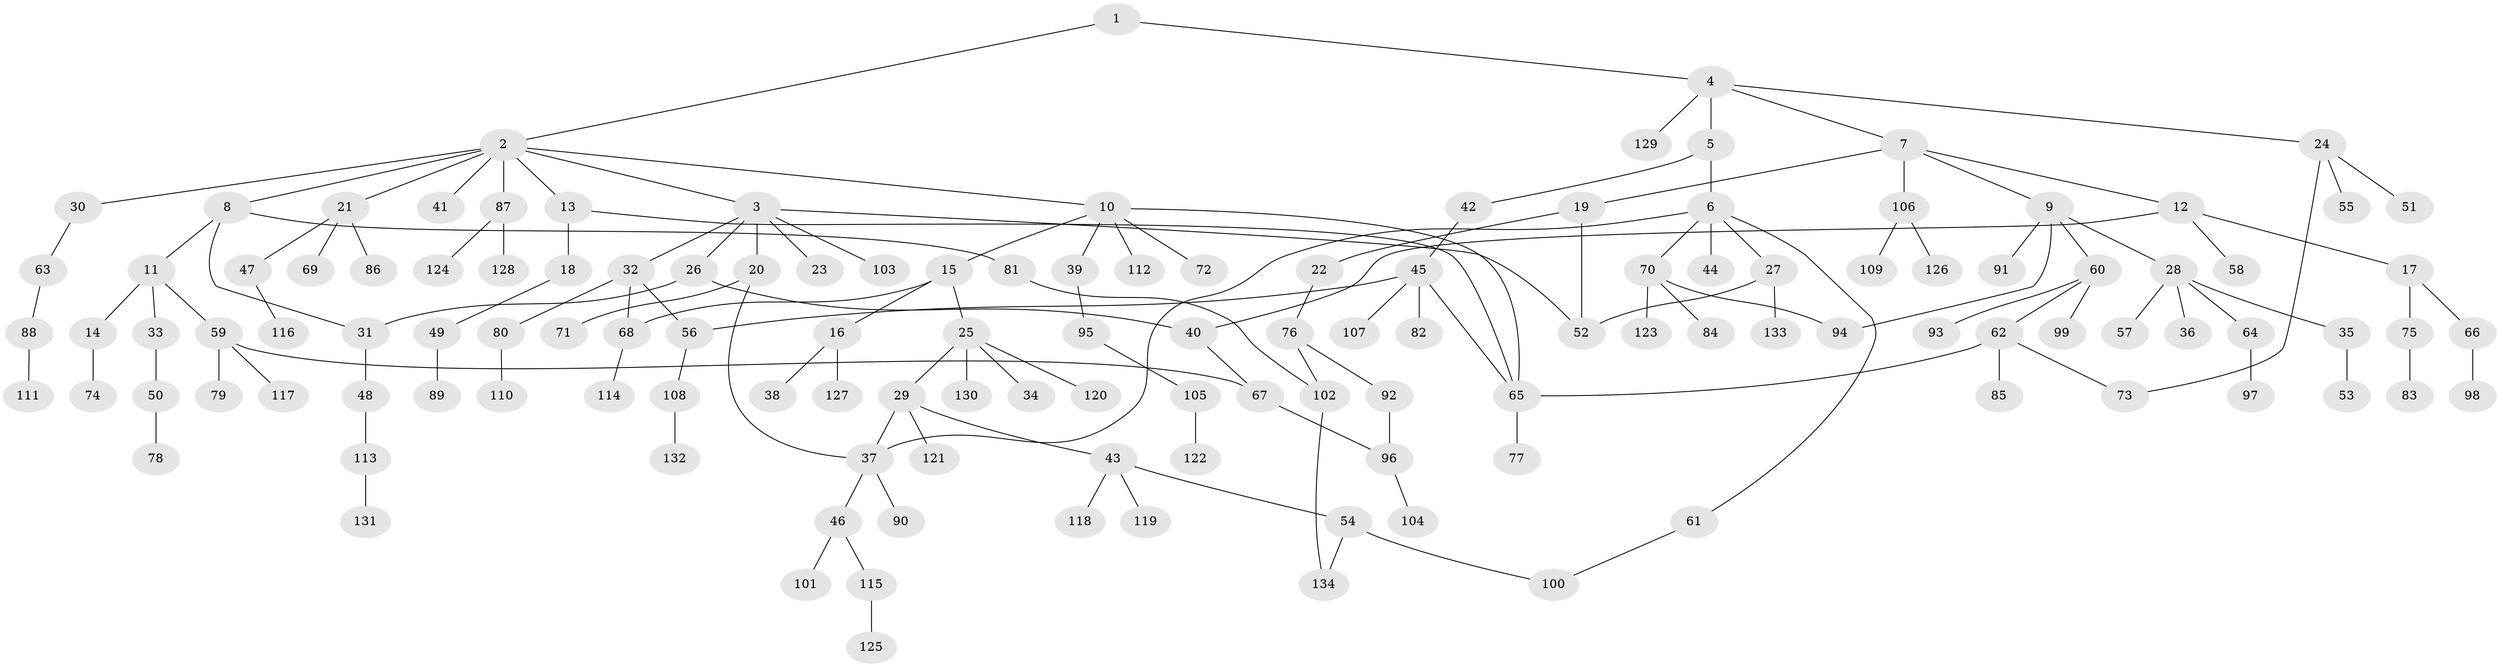 // Generated by graph-tools (version 1.1) at 2025/41/03/09/25 04:41:18]
// undirected, 134 vertices, 151 edges
graph export_dot {
graph [start="1"]
  node [color=gray90,style=filled];
  1;
  2;
  3;
  4;
  5;
  6;
  7;
  8;
  9;
  10;
  11;
  12;
  13;
  14;
  15;
  16;
  17;
  18;
  19;
  20;
  21;
  22;
  23;
  24;
  25;
  26;
  27;
  28;
  29;
  30;
  31;
  32;
  33;
  34;
  35;
  36;
  37;
  38;
  39;
  40;
  41;
  42;
  43;
  44;
  45;
  46;
  47;
  48;
  49;
  50;
  51;
  52;
  53;
  54;
  55;
  56;
  57;
  58;
  59;
  60;
  61;
  62;
  63;
  64;
  65;
  66;
  67;
  68;
  69;
  70;
  71;
  72;
  73;
  74;
  75;
  76;
  77;
  78;
  79;
  80;
  81;
  82;
  83;
  84;
  85;
  86;
  87;
  88;
  89;
  90;
  91;
  92;
  93;
  94;
  95;
  96;
  97;
  98;
  99;
  100;
  101;
  102;
  103;
  104;
  105;
  106;
  107;
  108;
  109;
  110;
  111;
  112;
  113;
  114;
  115;
  116;
  117;
  118;
  119;
  120;
  121;
  122;
  123;
  124;
  125;
  126;
  127;
  128;
  129;
  130;
  131;
  132;
  133;
  134;
  1 -- 2;
  1 -- 4;
  2 -- 3;
  2 -- 8;
  2 -- 10;
  2 -- 13;
  2 -- 21;
  2 -- 30;
  2 -- 41;
  2 -- 87;
  3 -- 20;
  3 -- 23;
  3 -- 26;
  3 -- 32;
  3 -- 103;
  3 -- 52;
  4 -- 5;
  4 -- 7;
  4 -- 24;
  4 -- 129;
  5 -- 6;
  5 -- 42;
  6 -- 27;
  6 -- 37;
  6 -- 44;
  6 -- 61;
  6 -- 70;
  7 -- 9;
  7 -- 12;
  7 -- 19;
  7 -- 106;
  8 -- 11;
  8 -- 31;
  8 -- 81;
  9 -- 28;
  9 -- 60;
  9 -- 91;
  9 -- 94;
  10 -- 15;
  10 -- 39;
  10 -- 72;
  10 -- 112;
  10 -- 65;
  11 -- 14;
  11 -- 33;
  11 -- 59;
  12 -- 17;
  12 -- 58;
  12 -- 40;
  13 -- 18;
  13 -- 65;
  14 -- 74;
  15 -- 16;
  15 -- 25;
  15 -- 68;
  16 -- 38;
  16 -- 127;
  17 -- 66;
  17 -- 75;
  18 -- 49;
  19 -- 22;
  19 -- 52;
  20 -- 71;
  20 -- 37;
  21 -- 47;
  21 -- 69;
  21 -- 86;
  22 -- 76;
  24 -- 51;
  24 -- 55;
  24 -- 73;
  25 -- 29;
  25 -- 34;
  25 -- 120;
  25 -- 130;
  26 -- 40;
  26 -- 31;
  27 -- 133;
  27 -- 52;
  28 -- 35;
  28 -- 36;
  28 -- 57;
  28 -- 64;
  29 -- 43;
  29 -- 121;
  29 -- 37;
  30 -- 63;
  31 -- 48;
  32 -- 68;
  32 -- 80;
  32 -- 56;
  33 -- 50;
  35 -- 53;
  37 -- 46;
  37 -- 90;
  39 -- 95;
  40 -- 67;
  42 -- 45;
  43 -- 54;
  43 -- 118;
  43 -- 119;
  45 -- 56;
  45 -- 82;
  45 -- 107;
  45 -- 65;
  46 -- 101;
  46 -- 115;
  47 -- 116;
  48 -- 113;
  49 -- 89;
  50 -- 78;
  54 -- 100;
  54 -- 134;
  56 -- 108;
  59 -- 79;
  59 -- 117;
  59 -- 67;
  60 -- 62;
  60 -- 93;
  60 -- 99;
  61 -- 100;
  62 -- 85;
  62 -- 73;
  62 -- 65;
  63 -- 88;
  64 -- 97;
  65 -- 77;
  66 -- 98;
  67 -- 96;
  68 -- 114;
  70 -- 84;
  70 -- 123;
  70 -- 94;
  75 -- 83;
  76 -- 92;
  76 -- 102;
  80 -- 110;
  81 -- 102;
  87 -- 124;
  87 -- 128;
  88 -- 111;
  92 -- 96;
  95 -- 105;
  96 -- 104;
  102 -- 134;
  105 -- 122;
  106 -- 109;
  106 -- 126;
  108 -- 132;
  113 -- 131;
  115 -- 125;
}
